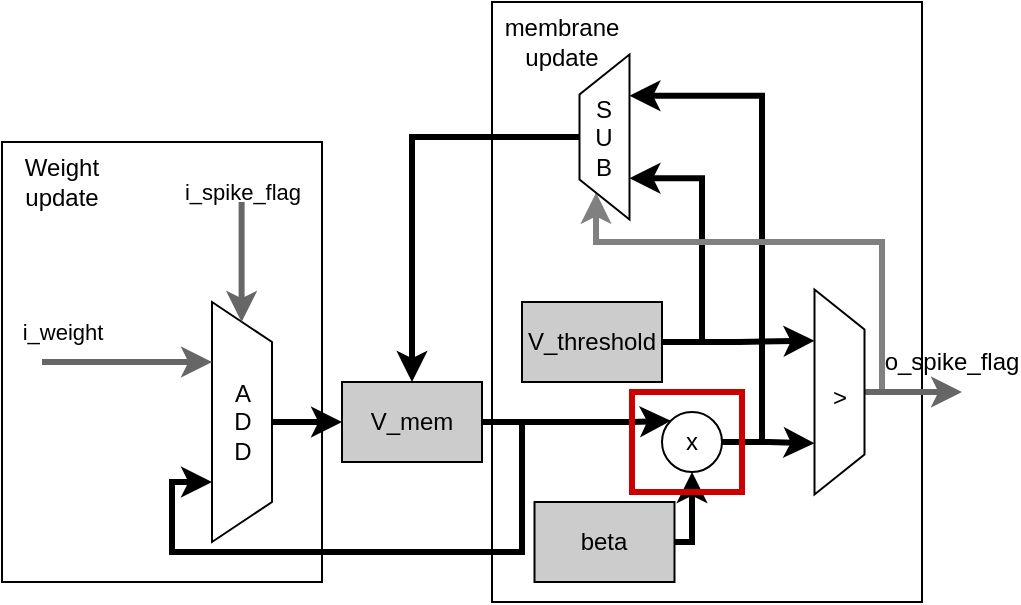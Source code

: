 <mxfile version="26.1.1">
  <diagram name="Page-1" id="1nVQrhc9S3InMs28T1gF">
    <mxGraphModel dx="1137" dy="638" grid="1" gridSize="10" guides="1" tooltips="1" connect="1" arrows="1" fold="1" page="1" pageScale="1" pageWidth="850" pageHeight="1100" math="0" shadow="0">
      <root>
        <mxCell id="0" />
        <mxCell id="1" parent="0" />
        <mxCell id="8ei59CMYlsV4Cs0Kjq3F-1" value="" style="rounded=0;whiteSpace=wrap;html=1;fillColor=none;" vertex="1" parent="1">
          <mxGeometry x="300" y="30" width="215" height="300" as="geometry" />
        </mxCell>
        <mxCell id="8ei59CMYlsV4Cs0Kjq3F-2" value="" style="rounded=0;whiteSpace=wrap;html=1;fillColor=none;" vertex="1" parent="1">
          <mxGeometry x="55" y="100" width="160" height="220" as="geometry" />
        </mxCell>
        <mxCell id="8ei59CMYlsV4Cs0Kjq3F-3" style="edgeStyle=orthogonalEdgeStyle;rounded=0;orthogonalLoop=1;jettySize=auto;html=1;entryX=0;entryY=0.5;entryDx=0;entryDy=0;strokeColor=#000000;strokeWidth=3;" edge="1" parent="1" source="8ei59CMYlsV4Cs0Kjq3F-4" target="8ei59CMYlsV4Cs0Kjq3F-11">
          <mxGeometry relative="1" as="geometry" />
        </mxCell>
        <mxCell id="8ei59CMYlsV4Cs0Kjq3F-4" value="" style="shape=trapezoid;perimeter=trapezoidPerimeter;whiteSpace=wrap;html=1;fixedSize=1;rotation=90;fillColor=none;" vertex="1" parent="1">
          <mxGeometry x="115" y="225" width="120" height="30" as="geometry" />
        </mxCell>
        <mxCell id="8ei59CMYlsV4Cs0Kjq3F-5" value="&lt;div&gt;A&lt;/div&gt;&lt;div&gt;D&lt;/div&gt;&lt;div&gt;D&lt;br&gt;&lt;/div&gt;" style="text;html=1;align=center;verticalAlign=middle;whiteSpace=wrap;rounded=0;" vertex="1" parent="1">
          <mxGeometry x="167.5" y="225" width="15" height="30" as="geometry" />
        </mxCell>
        <mxCell id="8ei59CMYlsV4Cs0Kjq3F-6" style="edgeStyle=orthogonalEdgeStyle;rounded=0;orthogonalLoop=1;jettySize=auto;html=1;exitX=1;exitY=0.5;exitDx=0;exitDy=0;entryX=0.75;entryY=1;entryDx=0;entryDy=0;strokeColor=#000000;strokeWidth=3;" edge="1" parent="1" source="8ei59CMYlsV4Cs0Kjq3F-8" target="8ei59CMYlsV4Cs0Kjq3F-22">
          <mxGeometry relative="1" as="geometry" />
        </mxCell>
        <mxCell id="8ei59CMYlsV4Cs0Kjq3F-7" style="edgeStyle=orthogonalEdgeStyle;rounded=0;orthogonalLoop=1;jettySize=auto;html=1;exitX=1;exitY=0.5;exitDx=0;exitDy=0;entryX=0.75;entryY=1;entryDx=0;entryDy=0;strokeColor=#000000;strokeWidth=3;" edge="1" parent="1" source="8ei59CMYlsV4Cs0Kjq3F-8" target="8ei59CMYlsV4Cs0Kjq3F-25">
          <mxGeometry relative="1" as="geometry" />
        </mxCell>
        <mxCell id="8ei59CMYlsV4Cs0Kjq3F-8" value="x" style="ellipse;whiteSpace=wrap;html=1;aspect=fixed;fillColor=none;" vertex="1" parent="1">
          <mxGeometry x="385" y="235" width="30" height="30" as="geometry" />
        </mxCell>
        <mxCell id="8ei59CMYlsV4Cs0Kjq3F-9" style="edgeStyle=orthogonalEdgeStyle;rounded=0;orthogonalLoop=1;jettySize=auto;html=1;exitX=1;exitY=0.5;exitDx=0;exitDy=0;entryX=0.75;entryY=1;entryDx=0;entryDy=0;strokeColor=#000000;strokeWidth=3;" edge="1" parent="1" source="8ei59CMYlsV4Cs0Kjq3F-11" target="8ei59CMYlsV4Cs0Kjq3F-4">
          <mxGeometry relative="1" as="geometry">
            <Array as="points">
              <mxPoint x="315" y="240" />
              <mxPoint x="315" y="305" />
              <mxPoint x="140" y="305" />
              <mxPoint x="140" y="270" />
            </Array>
          </mxGeometry>
        </mxCell>
        <mxCell id="8ei59CMYlsV4Cs0Kjq3F-10" style="edgeStyle=orthogonalEdgeStyle;rounded=0;orthogonalLoop=1;jettySize=auto;html=1;exitX=1;exitY=0.5;exitDx=0;exitDy=0;entryX=0;entryY=0;entryDx=0;entryDy=0;strokeColor=#000000;strokeWidth=3;" edge="1" parent="1" source="8ei59CMYlsV4Cs0Kjq3F-11" target="8ei59CMYlsV4Cs0Kjq3F-8">
          <mxGeometry relative="1" as="geometry">
            <Array as="points">
              <mxPoint x="369" y="240" />
            </Array>
          </mxGeometry>
        </mxCell>
        <mxCell id="8ei59CMYlsV4Cs0Kjq3F-11" value="V_mem" style="rounded=0;whiteSpace=wrap;html=1;fillColor=#CCCCCC;" vertex="1" parent="1">
          <mxGeometry x="225" y="220" width="70" height="40" as="geometry" />
        </mxCell>
        <mxCell id="8ei59CMYlsV4Cs0Kjq3F-12" value="" style="endArrow=classic;html=1;rounded=0;entryX=0.25;entryY=1;entryDx=0;entryDy=0;fillColor=#d5e8d4;strokeColor=#666666;strokeWidth=3;" edge="1" parent="1" target="8ei59CMYlsV4Cs0Kjq3F-4">
          <mxGeometry width="50" height="50" relative="1" as="geometry">
            <mxPoint x="75" y="210" as="sourcePoint" />
            <mxPoint x="105" y="195" as="targetPoint" />
          </mxGeometry>
        </mxCell>
        <mxCell id="8ei59CMYlsV4Cs0Kjq3F-13" value="i_weight" style="edgeLabel;html=1;align=center;verticalAlign=middle;resizable=0;points=[];labelBackgroundColor=none;" vertex="1" connectable="0" parent="8ei59CMYlsV4Cs0Kjq3F-12">
          <mxGeometry x="-0.741" y="-2" relative="1" as="geometry">
            <mxPoint x="-1" y="-17" as="offset" />
          </mxGeometry>
        </mxCell>
        <mxCell id="8ei59CMYlsV4Cs0Kjq3F-14" value="" style="endArrow=classic;html=1;rounded=0;strokeColor=#666666;strokeWidth=3;" edge="1" parent="1">
          <mxGeometry width="50" height="50" relative="1" as="geometry">
            <mxPoint x="174.8" y="130" as="sourcePoint" />
            <mxPoint x="174.8" y="190" as="targetPoint" />
          </mxGeometry>
        </mxCell>
        <mxCell id="8ei59CMYlsV4Cs0Kjq3F-15" value="i_spike_flag" style="edgeLabel;html=1;align=center;verticalAlign=middle;resizable=0;points=[];labelBackgroundColor=none;" vertex="1" connectable="0" parent="8ei59CMYlsV4Cs0Kjq3F-14">
          <mxGeometry x="-0.627" y="-1" relative="1" as="geometry">
            <mxPoint x="1" y="-16" as="offset" />
          </mxGeometry>
        </mxCell>
        <mxCell id="8ei59CMYlsV4Cs0Kjq3F-16" style="edgeStyle=orthogonalEdgeStyle;rounded=0;orthogonalLoop=1;jettySize=auto;html=1;exitX=1;exitY=0.5;exitDx=0;exitDy=0;entryX=0.5;entryY=1;entryDx=0;entryDy=0;strokeColor=#000000;strokeWidth=3;" edge="1" parent="1" source="8ei59CMYlsV4Cs0Kjq3F-17" target="8ei59CMYlsV4Cs0Kjq3F-8">
          <mxGeometry relative="1" as="geometry" />
        </mxCell>
        <mxCell id="8ei59CMYlsV4Cs0Kjq3F-17" value="beta" style="rounded=0;whiteSpace=wrap;html=1;fillColor=#CCCCCC;" vertex="1" parent="1">
          <mxGeometry x="321.25" y="280" width="70" height="40" as="geometry" />
        </mxCell>
        <mxCell id="8ei59CMYlsV4Cs0Kjq3F-18" style="edgeStyle=orthogonalEdgeStyle;rounded=0;orthogonalLoop=1;jettySize=auto;html=1;exitX=1;exitY=0.5;exitDx=0;exitDy=0;entryX=0.25;entryY=1;entryDx=0;entryDy=0;strokeColor=#000000;strokeWidth=3;" edge="1" parent="1" source="8ei59CMYlsV4Cs0Kjq3F-19" target="8ei59CMYlsV4Cs0Kjq3F-22">
          <mxGeometry relative="1" as="geometry" />
        </mxCell>
        <mxCell id="8ei59CMYlsV4Cs0Kjq3F-33" style="edgeStyle=orthogonalEdgeStyle;rounded=0;orthogonalLoop=1;jettySize=auto;html=1;exitX=1;exitY=0.5;exitDx=0;exitDy=0;entryX=0.25;entryY=1;entryDx=0;entryDy=0;strokeWidth=3;" edge="1" parent="1" source="8ei59CMYlsV4Cs0Kjq3F-19" target="8ei59CMYlsV4Cs0Kjq3F-25">
          <mxGeometry relative="1" as="geometry" />
        </mxCell>
        <mxCell id="8ei59CMYlsV4Cs0Kjq3F-19" value="V_threshold" style="rounded=0;whiteSpace=wrap;html=1;fillColor=#CCCCCC;" vertex="1" parent="1">
          <mxGeometry x="315" y="180" width="70" height="40" as="geometry" />
        </mxCell>
        <mxCell id="8ei59CMYlsV4Cs0Kjq3F-20" style="edgeStyle=orthogonalEdgeStyle;rounded=0;orthogonalLoop=1;jettySize=auto;html=1;entryX=0;entryY=0.25;entryDx=0;entryDy=0;exitX=0.5;exitY=0;exitDx=0;exitDy=0;strokeColor=#808080;strokeWidth=3;" edge="1" parent="1" source="8ei59CMYlsV4Cs0Kjq3F-22" target="8ei59CMYlsV4Cs0Kjq3F-25">
          <mxGeometry relative="1" as="geometry">
            <Array as="points">
              <mxPoint x="495" y="225" />
              <mxPoint x="495" y="150" />
              <mxPoint x="352" y="150" />
            </Array>
          </mxGeometry>
        </mxCell>
        <mxCell id="8ei59CMYlsV4Cs0Kjq3F-21" style="edgeStyle=orthogonalEdgeStyle;rounded=0;orthogonalLoop=1;jettySize=auto;html=1;exitX=0.5;exitY=0;exitDx=0;exitDy=0;strokeColor=#666666;strokeWidth=3;" edge="1" parent="1" source="8ei59CMYlsV4Cs0Kjq3F-22">
          <mxGeometry relative="1" as="geometry">
            <mxPoint x="535" y="225" as="targetPoint" />
          </mxGeometry>
        </mxCell>
        <mxCell id="8ei59CMYlsV4Cs0Kjq3F-22" value="" style="shape=trapezoid;perimeter=trapezoidPerimeter;whiteSpace=wrap;html=1;fixedSize=1;rotation=90;fillColor=none;" vertex="1" parent="1">
          <mxGeometry x="422.5" y="212.5" width="102.5" height="25" as="geometry" />
        </mxCell>
        <mxCell id="8ei59CMYlsV4Cs0Kjq3F-23" value="&amp;gt;" style="text;html=1;align=center;verticalAlign=middle;whiteSpace=wrap;rounded=0;" vertex="1" parent="1">
          <mxGeometry x="443.75" y="212.5" width="60" height="30" as="geometry" />
        </mxCell>
        <mxCell id="8ei59CMYlsV4Cs0Kjq3F-24" style="edgeStyle=orthogonalEdgeStyle;rounded=0;orthogonalLoop=1;jettySize=auto;html=1;exitX=0.5;exitY=0;exitDx=0;exitDy=0;entryX=0.5;entryY=0;entryDx=0;entryDy=0;strokeColor=#000000;strokeWidth=3;" edge="1" parent="1" source="8ei59CMYlsV4Cs0Kjq3F-25" target="8ei59CMYlsV4Cs0Kjq3F-11">
          <mxGeometry relative="1" as="geometry" />
        </mxCell>
        <mxCell id="8ei59CMYlsV4Cs0Kjq3F-25" value="" style="shape=trapezoid;perimeter=trapezoidPerimeter;whiteSpace=wrap;html=1;fixedSize=1;rotation=-90;fillColor=none;" vertex="1" parent="1">
          <mxGeometry x="315" y="85" width="82.5" height="25" as="geometry" />
        </mxCell>
        <mxCell id="8ei59CMYlsV4Cs0Kjq3F-26" value="&lt;div&gt;S&lt;/div&gt;&lt;div&gt;U&lt;/div&gt;&lt;div&gt;B&lt;/div&gt;" style="text;html=1;align=center;verticalAlign=middle;whiteSpace=wrap;rounded=0;" vertex="1" parent="1">
          <mxGeometry x="326.25" y="82.5" width="60" height="30" as="geometry" />
        </mxCell>
        <mxCell id="8ei59CMYlsV4Cs0Kjq3F-27" value="o_spike_flag" style="text;html=1;align=center;verticalAlign=middle;whiteSpace=wrap;rounded=0;" vertex="1" parent="1">
          <mxGeometry x="500" y="195" width="60" height="30" as="geometry" />
        </mxCell>
        <mxCell id="8ei59CMYlsV4Cs0Kjq3F-28" value="Weight update" style="text;html=1;align=center;verticalAlign=middle;whiteSpace=wrap;rounded=0;" vertex="1" parent="1">
          <mxGeometry x="55" y="105" width="60" height="30" as="geometry" />
        </mxCell>
        <mxCell id="8ei59CMYlsV4Cs0Kjq3F-29" value="membrane update" style="text;html=1;align=center;verticalAlign=middle;whiteSpace=wrap;rounded=0;" vertex="1" parent="1">
          <mxGeometry x="305" y="35" width="60" height="30" as="geometry" />
        </mxCell>
        <mxCell id="8ei59CMYlsV4Cs0Kjq3F-30" value="" style="rounded=0;whiteSpace=wrap;html=1;fillColor=none;strokeColor=#CC0000;strokeWidth=3;" vertex="1" parent="1">
          <mxGeometry x="370" y="225" width="55" height="50" as="geometry" />
        </mxCell>
      </root>
    </mxGraphModel>
  </diagram>
</mxfile>
